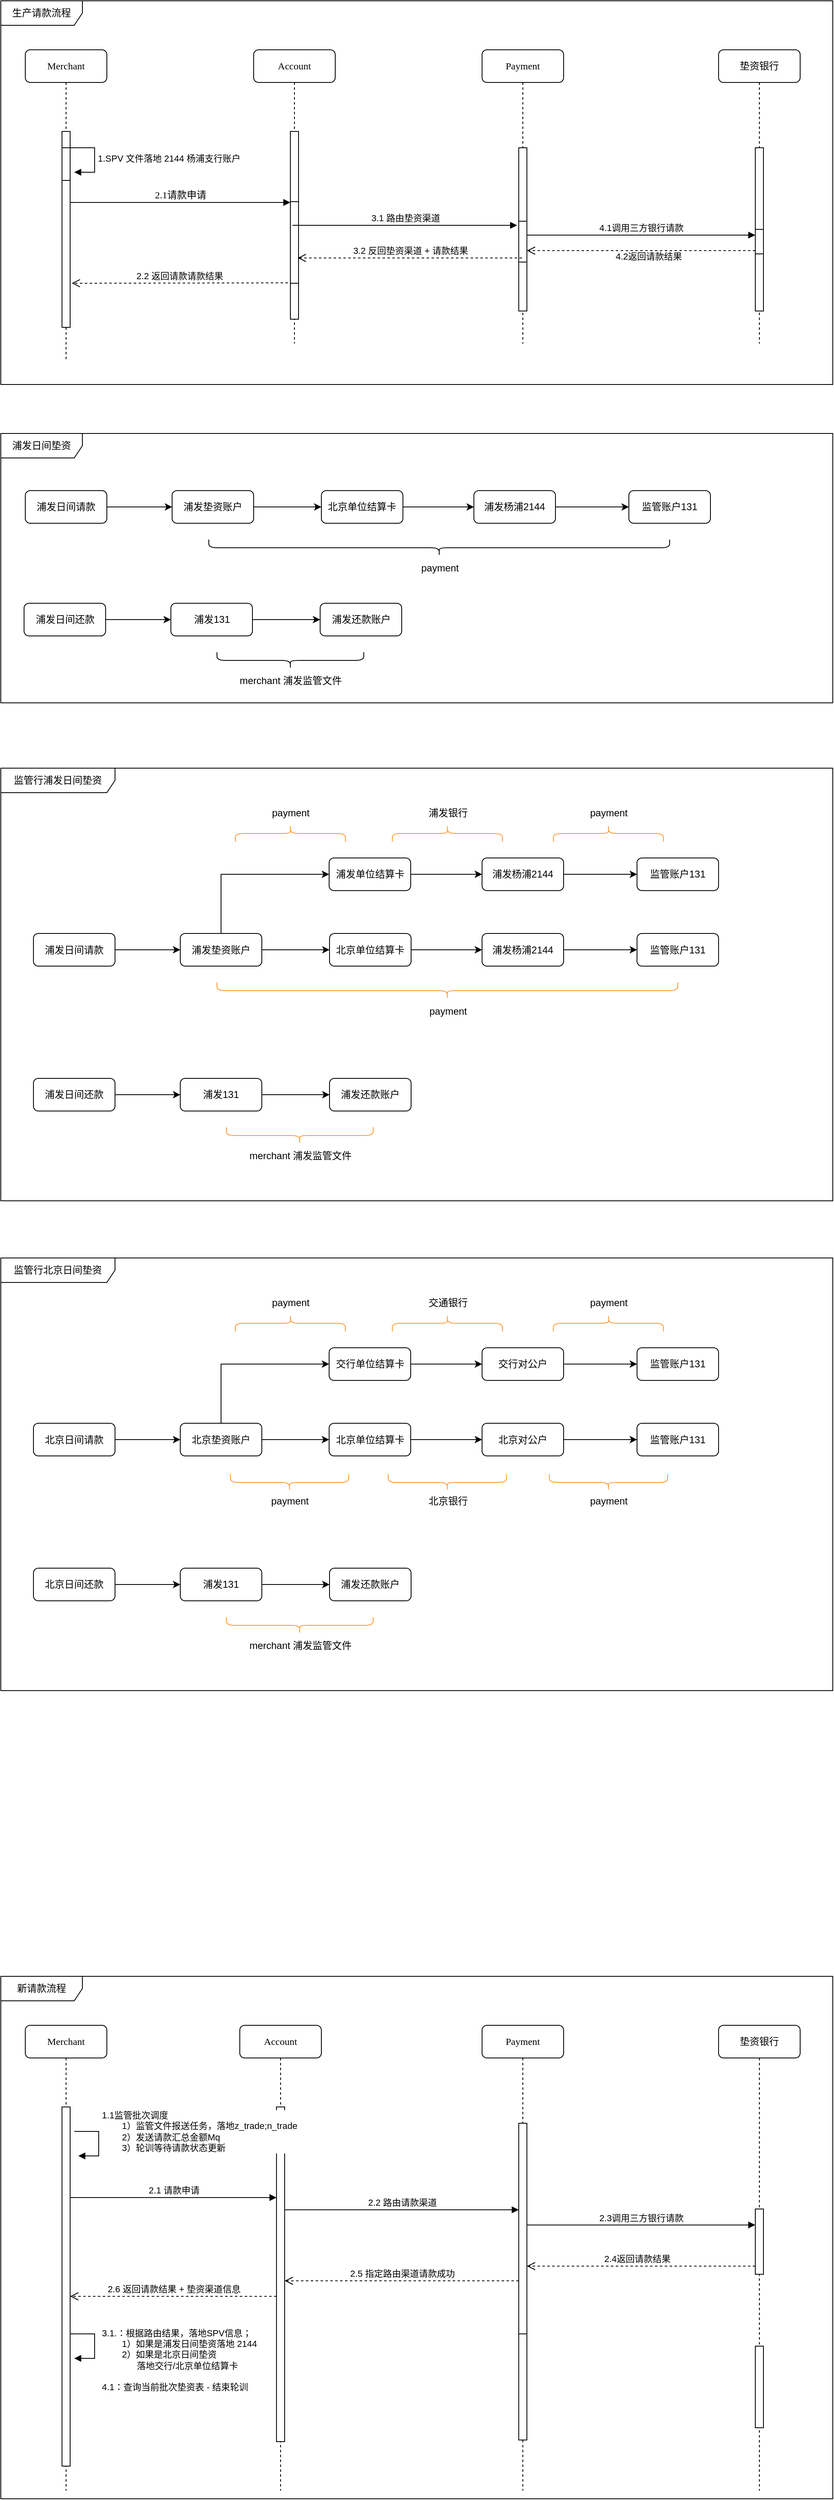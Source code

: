 <mxfile version="24.7.12">
  <diagram name="Page-1" id="13e1069c-82ec-6db2-03f1-153e76fe0fe0">
    <mxGraphModel dx="2506" dy="818" grid="1" gridSize="10" guides="1" tooltips="1" connect="1" arrows="1" fold="1" page="1" pageScale="1" pageWidth="1100" pageHeight="850" background="none" math="0" shadow="0">
      <root>
        <mxCell id="0" />
        <mxCell id="1" parent="0" />
        <mxCell id="7baba1c4bc27f4b0-2" value="Account" style="shape=umlLifeline;perimeter=lifelinePerimeter;whiteSpace=wrap;html=1;container=1;collapsible=0;recursiveResize=0;outlineConnect=0;rounded=1;shadow=0;comic=0;labelBackgroundColor=none;strokeWidth=1;fontFamily=Verdana;fontSize=12;align=center;" parent="1" vertex="1">
          <mxGeometry x="380" y="80" width="100" height="360" as="geometry" />
        </mxCell>
        <mxCell id="7baba1c4bc27f4b0-10" value="" style="html=1;points=[];perimeter=orthogonalPerimeter;rounded=0;shadow=0;comic=0;labelBackgroundColor=none;strokeWidth=1;fontFamily=Verdana;fontSize=12;align=center;" parent="7baba1c4bc27f4b0-2" vertex="1">
          <mxGeometry x="45" y="100" width="10" height="230" as="geometry" />
        </mxCell>
        <mxCell id="kpxduoVY6cWqKxpPgdwj-16" value="" style="html=1;points=[[0,0,0,0,5],[0,1,0,0,-5],[1,0,0,0,5],[1,1,0,0,-5]];perimeter=orthogonalPerimeter;outlineConnect=0;targetShapes=umlLifeline;portConstraint=eastwest;newEdgeStyle={&quot;curved&quot;:0,&quot;rounded&quot;:0};" parent="7baba1c4bc27f4b0-2" vertex="1">
          <mxGeometry x="45" y="186" width="10" height="100" as="geometry" />
        </mxCell>
        <mxCell id="7baba1c4bc27f4b0-3" value="Payment" style="shape=umlLifeline;perimeter=lifelinePerimeter;whiteSpace=wrap;html=1;container=1;collapsible=0;recursiveResize=0;outlineConnect=0;rounded=1;shadow=0;comic=0;labelBackgroundColor=none;strokeWidth=1;fontFamily=Verdana;fontSize=12;align=center;" parent="1" vertex="1">
          <mxGeometry x="660" y="80" width="100" height="360" as="geometry" />
        </mxCell>
        <mxCell id="7baba1c4bc27f4b0-13" value="" style="html=1;points=[];perimeter=orthogonalPerimeter;rounded=0;shadow=0;comic=0;labelBackgroundColor=none;strokeWidth=1;fontFamily=Verdana;fontSize=12;align=center;" parent="7baba1c4bc27f4b0-3" vertex="1">
          <mxGeometry x="45" y="120" width="10" height="200" as="geometry" />
        </mxCell>
        <mxCell id="kpxduoVY6cWqKxpPgdwj-9" value="" style="html=1;points=[[0,0,0,0,5],[0,1,0,0,-5],[1,0,0,0,5],[1,1,0,0,-5]];perimeter=orthogonalPerimeter;outlineConnect=0;targetShapes=umlLifeline;portConstraint=eastwest;newEdgeStyle={&quot;curved&quot;:0,&quot;rounded&quot;:0};" parent="7baba1c4bc27f4b0-3" vertex="1">
          <mxGeometry x="45" y="210" width="10" height="50" as="geometry" />
        </mxCell>
        <mxCell id="7baba1c4bc27f4b0-8" value="Merchant" style="shape=umlLifeline;perimeter=lifelinePerimeter;whiteSpace=wrap;html=1;container=1;collapsible=0;recursiveResize=0;outlineConnect=0;rounded=1;shadow=0;comic=0;labelBackgroundColor=none;strokeWidth=1;fontFamily=Verdana;fontSize=12;align=center;" parent="1" vertex="1">
          <mxGeometry x="100" y="80" width="100" height="380" as="geometry" />
        </mxCell>
        <mxCell id="7baba1c4bc27f4b0-9" value="" style="html=1;points=[];perimeter=orthogonalPerimeter;rounded=0;shadow=0;comic=0;labelBackgroundColor=none;strokeWidth=1;fontFamily=Verdana;fontSize=12;align=center;" parent="7baba1c4bc27f4b0-8" vertex="1">
          <mxGeometry x="45" y="100" width="10" height="240" as="geometry" />
        </mxCell>
        <mxCell id="kpxduoVY6cWqKxpPgdwj-3" value="" style="html=1;points=[[0,0,0,0,5],[0,1,0,0,-5],[1,0,0,0,5],[1,1,0,0,-5]];perimeter=orthogonalPerimeter;outlineConnect=0;targetShapes=umlLifeline;portConstraint=eastwest;newEdgeStyle={&quot;curved&quot;:0,&quot;rounded&quot;:0};" parent="7baba1c4bc27f4b0-8" vertex="1">
          <mxGeometry x="45" y="120" width="10" height="40" as="geometry" />
        </mxCell>
        <mxCell id="kpxduoVY6cWqKxpPgdwj-4" value="1.SPV 文件落地 2144 杨浦支行账户" style="html=1;align=left;spacingLeft=2;endArrow=block;rounded=0;edgeStyle=orthogonalEdgeStyle;curved=0;rounded=0;" parent="7baba1c4bc27f4b0-8" edge="1">
          <mxGeometry x="0.012" relative="1" as="geometry">
            <mxPoint x="55" y="120" as="sourcePoint" />
            <Array as="points">
              <mxPoint x="85" y="150" />
            </Array>
            <mxPoint x="60" y="150" as="targetPoint" />
            <mxPoint as="offset" />
          </mxGeometry>
        </mxCell>
        <mxCell id="7baba1c4bc27f4b0-11" value="2.1请款申请" style="html=1;verticalAlign=bottom;endArrow=block;entryX=0;entryY=0;labelBackgroundColor=none;fontFamily=Verdana;fontSize=12;edgeStyle=elbowEdgeStyle;elbow=horizontal;" parent="1" edge="1">
          <mxGeometry relative="1" as="geometry">
            <mxPoint x="155" y="267" as="sourcePoint" />
            <mxPoint x="425" y="267" as="targetPoint" />
            <mxPoint as="offset" />
          </mxGeometry>
        </mxCell>
        <mxCell id="kpxduoVY6cWqKxpPgdwj-10" value="3.1 路由垫资渠道" style="html=1;verticalAlign=bottom;endArrow=block;curved=0;rounded=0;entryX=0;entryY=0;entryDx=0;entryDy=5;" parent="1" edge="1">
          <mxGeometry x="0.002" relative="1" as="geometry">
            <mxPoint x="427.5" y="295" as="sourcePoint" />
            <mxPoint x="703" y="295" as="targetPoint" />
            <mxPoint as="offset" />
          </mxGeometry>
        </mxCell>
        <mxCell id="kpxduoVY6cWqKxpPgdwj-11" value="3.2 反回垫资渠道 + 请款结果" style="html=1;verticalAlign=bottom;endArrow=open;dashed=1;endSize=8;curved=0;rounded=0;exitX=0;exitY=1;exitDx=0;exitDy=-5;" parent="1" edge="1">
          <mxGeometry relative="1" as="geometry">
            <mxPoint x="434" y="335" as="targetPoint" />
            <mxPoint x="709" y="335" as="sourcePoint" />
          </mxGeometry>
        </mxCell>
        <mxCell id="kpxduoVY6cWqKxpPgdwj-12" value="2.2 返回请款请款结果" style="html=1;verticalAlign=bottom;endArrow=open;dashed=1;endSize=8;curved=0;rounded=0;exitX=0;exitY=1;exitDx=0;exitDy=-5;" parent="1" edge="1">
          <mxGeometry x="0.004" relative="1" as="geometry">
            <mxPoint x="157" y="366" as="targetPoint" />
            <mxPoint x="422" y="365.5" as="sourcePoint" />
            <mxPoint as="offset" />
          </mxGeometry>
        </mxCell>
        <mxCell id="kpxduoVY6cWqKxpPgdwj-13" value="垫资银行" style="shape=umlLifeline;perimeter=lifelinePerimeter;whiteSpace=wrap;html=1;container=1;collapsible=0;recursiveResize=0;outlineConnect=0;rounded=1;shadow=0;comic=0;labelBackgroundColor=none;strokeWidth=1;fontFamily=Verdana;fontSize=12;align=center;" parent="1" vertex="1">
          <mxGeometry x="950" y="80" width="100" height="360" as="geometry" />
        </mxCell>
        <mxCell id="kpxduoVY6cWqKxpPgdwj-14" value="" style="html=1;points=[];perimeter=orthogonalPerimeter;rounded=0;shadow=0;comic=0;labelBackgroundColor=none;strokeWidth=1;fontFamily=Verdana;fontSize=12;align=center;" parent="kpxduoVY6cWqKxpPgdwj-13" vertex="1">
          <mxGeometry x="45" y="120" width="10" height="200" as="geometry" />
        </mxCell>
        <mxCell id="kpxduoVY6cWqKxpPgdwj-20" value="" style="html=1;points=[[0,0,0,0,5],[0,1,0,0,-5],[1,0,0,0,5],[1,1,0,0,-5]];perimeter=orthogonalPerimeter;outlineConnect=0;targetShapes=umlLifeline;portConstraint=eastwest;newEdgeStyle={&quot;curved&quot;:0,&quot;rounded&quot;:0};" parent="kpxduoVY6cWqKxpPgdwj-13" vertex="1">
          <mxGeometry x="45" y="220" width="10" height="30" as="geometry" />
        </mxCell>
        <mxCell id="kpxduoVY6cWqKxpPgdwj-21" value="4.1调用三方银行请款" style="html=1;verticalAlign=bottom;endArrow=block;curved=0;rounded=0;entryX=0;entryY=0;entryDx=0;entryDy=5;" parent="1" edge="1">
          <mxGeometry relative="1" as="geometry">
            <mxPoint x="715" y="307" as="sourcePoint" />
            <mxPoint x="995" y="307" as="targetPoint" />
            <mxPoint as="offset" />
          </mxGeometry>
        </mxCell>
        <mxCell id="kpxduoVY6cWqKxpPgdwj-22" value="4.2返回请款结果" style="html=1;verticalAlign=bottom;endArrow=open;dashed=1;endSize=8;curved=0;rounded=0;exitX=0;exitY=1;exitDx=0;exitDy=-5;" parent="1" edge="1">
          <mxGeometry x="-0.064" y="16" relative="1" as="geometry">
            <mxPoint x="715" y="326" as="targetPoint" />
            <mxPoint x="995" y="326" as="sourcePoint" />
            <mxPoint as="offset" />
          </mxGeometry>
        </mxCell>
        <mxCell id="kpxduoVY6cWqKxpPgdwj-23" value="生产请款流程" style="shape=umlFrame;whiteSpace=wrap;html=1;pointerEvents=0;width=100;height=30;" parent="1" vertex="1">
          <mxGeometry x="70" y="20" width="1020" height="470" as="geometry" />
        </mxCell>
        <mxCell id="ALbWEhQMEWcFjF1U4QvQ-1" value="Account" style="shape=umlLifeline;perimeter=lifelinePerimeter;whiteSpace=wrap;html=1;container=1;collapsible=0;recursiveResize=0;outlineConnect=0;rounded=1;shadow=0;comic=0;labelBackgroundColor=none;strokeWidth=1;fontFamily=Verdana;fontSize=12;align=center;" parent="1" vertex="1">
          <mxGeometry x="363" y="2500" width="100" height="570" as="geometry" />
        </mxCell>
        <mxCell id="ALbWEhQMEWcFjF1U4QvQ-2" value="" style="html=1;points=[];perimeter=orthogonalPerimeter;rounded=0;shadow=0;comic=0;labelBackgroundColor=none;strokeWidth=1;fontFamily=Verdana;fontSize=12;align=center;" parent="ALbWEhQMEWcFjF1U4QvQ-1" vertex="1">
          <mxGeometry x="45" y="100" width="10" height="410" as="geometry" />
        </mxCell>
        <mxCell id="ALbWEhQMEWcFjF1U4QvQ-3" value="Payment" style="shape=umlLifeline;perimeter=lifelinePerimeter;whiteSpace=wrap;html=1;container=1;collapsible=0;recursiveResize=0;outlineConnect=0;rounded=1;shadow=0;comic=0;labelBackgroundColor=none;strokeWidth=1;fontFamily=Verdana;fontSize=12;align=center;" parent="1" vertex="1">
          <mxGeometry x="660" y="2500" width="100" height="570" as="geometry" />
        </mxCell>
        <mxCell id="ALbWEhQMEWcFjF1U4QvQ-4" value="" style="html=1;points=[];perimeter=orthogonalPerimeter;rounded=0;shadow=0;comic=0;labelBackgroundColor=none;strokeWidth=1;fontFamily=Verdana;fontSize=12;align=center;" parent="ALbWEhQMEWcFjF1U4QvQ-3" vertex="1">
          <mxGeometry x="45" y="120" width="10" height="370" as="geometry" />
        </mxCell>
        <mxCell id="ALbWEhQMEWcFjF1U4QvQ-5" value="Merchant" style="shape=umlLifeline;perimeter=lifelinePerimeter;whiteSpace=wrap;html=1;container=1;collapsible=0;recursiveResize=0;outlineConnect=0;rounded=1;shadow=0;comic=0;labelBackgroundColor=none;strokeWidth=1;fontFamily=Verdana;fontSize=12;align=center;" parent="1" vertex="1">
          <mxGeometry x="100" y="2500" width="100" height="570" as="geometry" />
        </mxCell>
        <mxCell id="ALbWEhQMEWcFjF1U4QvQ-6" value="" style="html=1;points=[];perimeter=orthogonalPerimeter;rounded=0;shadow=0;comic=0;labelBackgroundColor=none;strokeWidth=1;fontFamily=Verdana;fontSize=12;align=center;" parent="ALbWEhQMEWcFjF1U4QvQ-5" vertex="1">
          <mxGeometry x="45" y="100" width="10" height="440" as="geometry" />
        </mxCell>
        <mxCell id="ALbWEhQMEWcFjF1U4QvQ-7" value="垫资银行" style="shape=umlLifeline;perimeter=lifelinePerimeter;whiteSpace=wrap;html=1;container=1;collapsible=0;recursiveResize=0;outlineConnect=0;rounded=1;shadow=0;comic=0;labelBackgroundColor=none;strokeWidth=1;fontFamily=Verdana;fontSize=12;align=center;" parent="1" vertex="1">
          <mxGeometry x="950" y="2500" width="100" height="570" as="geometry" />
        </mxCell>
        <mxCell id="ALbWEhQMEWcFjF1U4QvQ-8" value="" style="html=1;points=[];perimeter=orthogonalPerimeter;rounded=0;shadow=0;comic=0;labelBackgroundColor=none;strokeWidth=1;fontFamily=Verdana;fontSize=12;align=center;" parent="ALbWEhQMEWcFjF1U4QvQ-7" vertex="1">
          <mxGeometry x="45" y="393" width="10" height="100" as="geometry" />
        </mxCell>
        <mxCell id="ALbWEhQMEWcFjF1U4QvQ-9" value="新请款流程" style="shape=umlFrame;whiteSpace=wrap;html=1;pointerEvents=0;width=100;height=30;" parent="1" vertex="1">
          <mxGeometry x="70" y="2440" width="1020" height="640" as="geometry" />
        </mxCell>
        <mxCell id="ALbWEhQMEWcFjF1U4QvQ-10" value="3.1.：根据路由结果，落地SPV信息；&lt;br&gt;&lt;span style=&quot;white-space: pre;&quot;&gt;&#x9;&lt;/span&gt;1）如果是浦发日间垫资落地 2144&lt;br&gt;&lt;span style=&quot;white-space: pre;&quot;&gt;&#x9;&lt;/span&gt;2）如果是北京日间垫资&lt;br&gt;&lt;span style=&quot;white-space: pre;&quot;&gt;&#x9;&lt;/span&gt;&amp;nbsp; &amp;nbsp; &amp;nbsp; 落地交行/北京单位结算卡&lt;br&gt;&lt;br&gt;4.1：查询当前批次垫资表 - 结束轮训" style="html=1;align=left;spacingLeft=2;endArrow=block;rounded=0;edgeStyle=orthogonalEdgeStyle;curved=0;rounded=0;" parent="1" edge="1">
          <mxGeometry x="0.412" y="5" relative="1" as="geometry">
            <mxPoint x="155" y="2878" as="sourcePoint" />
            <Array as="points">
              <mxPoint x="185" y="2908" />
            </Array>
            <mxPoint x="5" y="-3" as="offset" />
            <mxPoint x="160" y="2908" as="targetPoint" />
          </mxGeometry>
        </mxCell>
        <mxCell id="ALbWEhQMEWcFjF1U4QvQ-11" value="2.1 请款申请" style="html=1;verticalAlign=bottom;endArrow=block;curved=0;rounded=0;entryX=0;entryY=0;entryDx=0;entryDy=5;" parent="1" edge="1">
          <mxGeometry x="0.001" relative="1" as="geometry">
            <mxPoint x="155" y="2711" as="sourcePoint" />
            <mxPoint x="408" y="2711" as="targetPoint" />
            <mxPoint as="offset" />
          </mxGeometry>
        </mxCell>
        <mxCell id="ALbWEhQMEWcFjF1U4QvQ-12" value="2.6 返回请款结果 + 垫资渠道信息" style="html=1;verticalAlign=bottom;endArrow=open;dashed=1;endSize=8;curved=0;rounded=0;exitX=0;exitY=1;exitDx=0;exitDy=-5;" parent="1" edge="1">
          <mxGeometry x="0.001" relative="1" as="geometry">
            <mxPoint x="155" y="2832.0" as="targetPoint" />
            <mxPoint x="408" y="2832" as="sourcePoint" />
            <mxPoint as="offset" />
          </mxGeometry>
        </mxCell>
        <mxCell id="ALbWEhQMEWcFjF1U4QvQ-13" value="" style="html=1;points=[[0,0,0,0,5],[0,1,0,0,-5],[1,0,0,0,5],[1,1,0,0,-5]];perimeter=orthogonalPerimeter;outlineConnect=0;targetShapes=umlLifeline;portConstraint=eastwest;newEdgeStyle={&quot;curved&quot;:0,&quot;rounded&quot;:0};" parent="1" vertex="1">
          <mxGeometry x="705" y="2878" width="10" height="130" as="geometry" />
        </mxCell>
        <mxCell id="ALbWEhQMEWcFjF1U4QvQ-14" value="2.2 路由请款渠道" style="html=1;verticalAlign=bottom;endArrow=block;curved=0;rounded=0;entryX=0;entryY=0;entryDx=0;entryDy=5;" parent="1" edge="1">
          <mxGeometry x="0.005" relative="1" as="geometry">
            <mxPoint x="418" y="2726" as="sourcePoint" />
            <mxPoint as="offset" />
            <mxPoint x="705" y="2726" as="targetPoint" />
          </mxGeometry>
        </mxCell>
        <mxCell id="ALbWEhQMEWcFjF1U4QvQ-15" value="2.5 指定路由渠道请款成功" style="html=1;verticalAlign=bottom;endArrow=open;dashed=1;endSize=8;curved=0;rounded=0;exitX=0;exitY=1;exitDx=0;exitDy=-5;" parent="1" edge="1">
          <mxGeometry relative="1" as="geometry">
            <mxPoint x="418" y="2813" as="targetPoint" />
            <mxPoint x="705" y="2813" as="sourcePoint" />
          </mxGeometry>
        </mxCell>
        <mxCell id="ALbWEhQMEWcFjF1U4QvQ-16" value="" style="html=1;points=[[0,0,0,0,5],[0,1,0,0,-5],[1,0,0,0,5],[1,1,0,0,-5]];perimeter=orthogonalPerimeter;outlineConnect=0;targetShapes=umlLifeline;portConstraint=eastwest;newEdgeStyle={&quot;curved&quot;:0,&quot;rounded&quot;:0};" parent="1" vertex="1">
          <mxGeometry x="995" y="2725" width="10" height="80" as="geometry" />
        </mxCell>
        <mxCell id="ALbWEhQMEWcFjF1U4QvQ-17" value="2.3调用三方银行请款" style="html=1;verticalAlign=bottom;endArrow=block;curved=0;rounded=0;entryX=0;entryY=0;entryDx=0;entryDy=5;" parent="1" edge="1">
          <mxGeometry relative="1" as="geometry">
            <mxPoint x="715" y="2744.58" as="sourcePoint" />
            <mxPoint as="offset" />
            <mxPoint x="995" y="2744.58" as="targetPoint" />
          </mxGeometry>
        </mxCell>
        <mxCell id="ALbWEhQMEWcFjF1U4QvQ-18" value="2.4返回请款结果" style="html=1;verticalAlign=bottom;endArrow=open;dashed=1;endSize=8;curved=0;rounded=0;" parent="1" edge="1">
          <mxGeometry x="0.036" relative="1" as="geometry">
            <mxPoint x="715" y="2795" as="targetPoint" />
            <mxPoint as="offset" />
            <mxPoint x="995" y="2795" as="sourcePoint" />
            <Array as="points">
              <mxPoint x="770" y="2795" />
            </Array>
          </mxGeometry>
        </mxCell>
        <mxCell id="ALbWEhQMEWcFjF1U4QvQ-19" value="1.1监管批次调度&lt;br&gt;&lt;span style=&quot;white-space: pre;&quot;&gt;&#x9;&lt;/span&gt;1）监管文件报送任务，落地z_trade;n_trade&lt;br&gt;&lt;span style=&quot;white-space: pre;&quot;&gt;&#x9;&lt;/span&gt;2）发送请款汇总金额Mq&lt;br&gt;&lt;span style=&quot;white-space: pre;&quot;&gt;&#x9;&lt;/span&gt;3）轮训等待请款状态更新" style="html=1;align=left;spacingLeft=2;endArrow=block;rounded=0;edgeStyle=orthogonalEdgeStyle;curved=0;rounded=0;fillColor=none;" parent="1" edge="1">
          <mxGeometry x="-0.294" relative="1" as="geometry">
            <mxPoint x="160" y="2630" as="sourcePoint" />
            <Array as="points">
              <mxPoint x="190" y="2660" />
            </Array>
            <mxPoint x="165" y="2660" as="targetPoint" />
            <mxPoint as="offset" />
          </mxGeometry>
        </mxCell>
        <mxCell id="ALbWEhQMEWcFjF1U4QvQ-26" style="edgeStyle=orthogonalEdgeStyle;rounded=0;orthogonalLoop=1;jettySize=auto;html=1;entryX=0;entryY=0.5;entryDx=0;entryDy=0;" parent="1" source="ALbWEhQMEWcFjF1U4QvQ-22" target="ALbWEhQMEWcFjF1U4QvQ-25" edge="1">
          <mxGeometry relative="1" as="geometry" />
        </mxCell>
        <mxCell id="ALbWEhQMEWcFjF1U4QvQ-22" value="浦发日间请款" style="rounded=1;whiteSpace=wrap;html=1;" parent="1" vertex="1">
          <mxGeometry x="100" y="620" width="100" height="40" as="geometry" />
        </mxCell>
        <mxCell id="ALbWEhQMEWcFjF1U4QvQ-30" style="edgeStyle=orthogonalEdgeStyle;rounded=0;orthogonalLoop=1;jettySize=auto;html=1;" parent="1" source="ALbWEhQMEWcFjF1U4QvQ-25" target="ALbWEhQMEWcFjF1U4QvQ-28" edge="1">
          <mxGeometry relative="1" as="geometry" />
        </mxCell>
        <mxCell id="ALbWEhQMEWcFjF1U4QvQ-25" value="浦发垫资账户" style="rounded=1;whiteSpace=wrap;html=1;" parent="1" vertex="1">
          <mxGeometry x="280" y="620" width="100" height="40" as="geometry" />
        </mxCell>
        <mxCell id="ALbWEhQMEWcFjF1U4QvQ-27" value="浦发日间垫资" style="shape=umlFrame;whiteSpace=wrap;html=1;pointerEvents=0;width=100;height=30;" parent="1" vertex="1">
          <mxGeometry x="70" y="550" width="1020" height="330" as="geometry" />
        </mxCell>
        <mxCell id="ALbWEhQMEWcFjF1U4QvQ-32" style="edgeStyle=orthogonalEdgeStyle;rounded=0;orthogonalLoop=1;jettySize=auto;html=1;" parent="1" source="ALbWEhQMEWcFjF1U4QvQ-28" target="ALbWEhQMEWcFjF1U4QvQ-31" edge="1">
          <mxGeometry relative="1" as="geometry" />
        </mxCell>
        <mxCell id="ALbWEhQMEWcFjF1U4QvQ-28" value="北京单位结算卡" style="rounded=1;whiteSpace=wrap;html=1;" parent="1" vertex="1">
          <mxGeometry x="463" y="620" width="100" height="40" as="geometry" />
        </mxCell>
        <mxCell id="0XcmcjFNegIatuKm_EpQ-2" style="edgeStyle=orthogonalEdgeStyle;rounded=0;orthogonalLoop=1;jettySize=auto;html=1;entryX=0;entryY=0.5;entryDx=0;entryDy=0;" edge="1" parent="1" source="ALbWEhQMEWcFjF1U4QvQ-31" target="0XcmcjFNegIatuKm_EpQ-1">
          <mxGeometry relative="1" as="geometry" />
        </mxCell>
        <mxCell id="ALbWEhQMEWcFjF1U4QvQ-31" value="浦发杨浦2144" style="rounded=1;whiteSpace=wrap;html=1;" parent="1" vertex="1">
          <mxGeometry x="650" y="620" width="100" height="40" as="geometry" />
        </mxCell>
        <mxCell id="0XcmcjFNegIatuKm_EpQ-1" value="监管账户131" style="rounded=1;whiteSpace=wrap;html=1;" vertex="1" parent="1">
          <mxGeometry x="840" y="620" width="100" height="40" as="geometry" />
        </mxCell>
        <mxCell id="0XcmcjFNegIatuKm_EpQ-3" style="edgeStyle=orthogonalEdgeStyle;rounded=0;orthogonalLoop=1;jettySize=auto;html=1;entryX=0;entryY=0.5;entryDx=0;entryDy=0;" edge="1" parent="1" source="0XcmcjFNegIatuKm_EpQ-4" target="0XcmcjFNegIatuKm_EpQ-6">
          <mxGeometry relative="1" as="geometry" />
        </mxCell>
        <mxCell id="0XcmcjFNegIatuKm_EpQ-4" value="浦发日间还款" style="rounded=1;whiteSpace=wrap;html=1;" vertex="1" parent="1">
          <mxGeometry x="98.5" y="758" width="100" height="40" as="geometry" />
        </mxCell>
        <mxCell id="0XcmcjFNegIatuKm_EpQ-5" style="edgeStyle=orthogonalEdgeStyle;rounded=0;orthogonalLoop=1;jettySize=auto;html=1;" edge="1" parent="1" source="0XcmcjFNegIatuKm_EpQ-6" target="0XcmcjFNegIatuKm_EpQ-8">
          <mxGeometry relative="1" as="geometry" />
        </mxCell>
        <mxCell id="0XcmcjFNegIatuKm_EpQ-6" value="浦发131" style="rounded=1;whiteSpace=wrap;html=1;" vertex="1" parent="1">
          <mxGeometry x="278.5" y="758" width="100" height="40" as="geometry" />
        </mxCell>
        <mxCell id="0XcmcjFNegIatuKm_EpQ-8" value="浦发还款账户" style="rounded=1;whiteSpace=wrap;html=1;" vertex="1" parent="1">
          <mxGeometry x="461.5" y="758" width="100" height="40" as="geometry" />
        </mxCell>
        <mxCell id="0XcmcjFNegIatuKm_EpQ-12" value="" style="shape=curlyBracket;whiteSpace=wrap;html=1;rounded=1;labelPosition=left;verticalLabelPosition=middle;align=right;verticalAlign=middle;rotation=-90;" vertex="1" parent="1">
          <mxGeometry x="415" y="738" width="20" height="180" as="geometry" />
        </mxCell>
        <mxCell id="0XcmcjFNegIatuKm_EpQ-13" value="merchant 浦发监管文件" style="text;html=1;align=center;verticalAlign=middle;resizable=0;points=[];autosize=1;strokeColor=none;fillColor=none;" vertex="1" parent="1">
          <mxGeometry x="350" y="838" width="150" height="30" as="geometry" />
        </mxCell>
        <mxCell id="0XcmcjFNegIatuKm_EpQ-16" value="" style="shape=curlyBracket;whiteSpace=wrap;html=1;rounded=1;labelPosition=left;verticalLabelPosition=middle;align=right;verticalAlign=middle;rotation=-90;" vertex="1" parent="1">
          <mxGeometry x="597.5" y="407.5" width="20" height="565" as="geometry" />
        </mxCell>
        <mxCell id="0XcmcjFNegIatuKm_EpQ-17" value="payment" style="text;html=1;align=center;verticalAlign=middle;resizable=0;points=[];autosize=1;strokeColor=none;fillColor=none;" vertex="1" parent="1">
          <mxGeometry x="572.5" y="700" width="70" height="30" as="geometry" />
        </mxCell>
        <mxCell id="0XcmcjFNegIatuKm_EpQ-22" style="edgeStyle=orthogonalEdgeStyle;rounded=0;orthogonalLoop=1;jettySize=auto;html=1;entryX=0;entryY=0.5;entryDx=0;entryDy=0;" edge="1" parent="1" source="0XcmcjFNegIatuKm_EpQ-23" target="0XcmcjFNegIatuKm_EpQ-25">
          <mxGeometry relative="1" as="geometry" />
        </mxCell>
        <mxCell id="0XcmcjFNegIatuKm_EpQ-23" value="浦发日间请款" style="rounded=1;whiteSpace=wrap;html=1;" vertex="1" parent="1">
          <mxGeometry x="110" y="1162.5" width="100" height="40" as="geometry" />
        </mxCell>
        <mxCell id="0XcmcjFNegIatuKm_EpQ-24" style="edgeStyle=orthogonalEdgeStyle;rounded=0;orthogonalLoop=1;jettySize=auto;html=1;" edge="1" parent="1" source="0XcmcjFNegIatuKm_EpQ-25" target="0XcmcjFNegIatuKm_EpQ-28">
          <mxGeometry relative="1" as="geometry" />
        </mxCell>
        <mxCell id="0XcmcjFNegIatuKm_EpQ-25" value="浦发垫资账户" style="rounded=1;whiteSpace=wrap;html=1;" vertex="1" parent="1">
          <mxGeometry x="290" y="1162.5" width="100" height="40" as="geometry" />
        </mxCell>
        <mxCell id="0XcmcjFNegIatuKm_EpQ-26" value="监管行浦发日间垫资" style="shape=umlFrame;whiteSpace=wrap;html=1;pointerEvents=0;width=140;height=30;" vertex="1" parent="1">
          <mxGeometry x="70" y="960" width="1020" height="530" as="geometry" />
        </mxCell>
        <mxCell id="0XcmcjFNegIatuKm_EpQ-27" style="edgeStyle=orthogonalEdgeStyle;rounded=0;orthogonalLoop=1;jettySize=auto;html=1;" edge="1" parent="1" source="0XcmcjFNegIatuKm_EpQ-28" target="0XcmcjFNegIatuKm_EpQ-30">
          <mxGeometry relative="1" as="geometry" />
        </mxCell>
        <mxCell id="0XcmcjFNegIatuKm_EpQ-28" value="北京单位结算卡" style="rounded=1;whiteSpace=wrap;html=1;" vertex="1" parent="1">
          <mxGeometry x="473" y="1162.5" width="100" height="40" as="geometry" />
        </mxCell>
        <mxCell id="0XcmcjFNegIatuKm_EpQ-29" style="edgeStyle=orthogonalEdgeStyle;rounded=0;orthogonalLoop=1;jettySize=auto;html=1;entryX=0;entryY=0.5;entryDx=0;entryDy=0;" edge="1" parent="1" source="0XcmcjFNegIatuKm_EpQ-30" target="0XcmcjFNegIatuKm_EpQ-31">
          <mxGeometry relative="1" as="geometry" />
        </mxCell>
        <mxCell id="0XcmcjFNegIatuKm_EpQ-30" value="浦发杨浦2144" style="rounded=1;whiteSpace=wrap;html=1;" vertex="1" parent="1">
          <mxGeometry x="660" y="1162.5" width="100" height="40" as="geometry" />
        </mxCell>
        <mxCell id="0XcmcjFNegIatuKm_EpQ-31" value="监管账户131" style="rounded=1;whiteSpace=wrap;html=1;" vertex="1" parent="1">
          <mxGeometry x="850" y="1162.5" width="100" height="40" as="geometry" />
        </mxCell>
        <mxCell id="0XcmcjFNegIatuKm_EpQ-32" style="edgeStyle=orthogonalEdgeStyle;rounded=0;orthogonalLoop=1;jettySize=auto;html=1;entryX=0;entryY=0.5;entryDx=0;entryDy=0;" edge="1" parent="1" source="0XcmcjFNegIatuKm_EpQ-33" target="0XcmcjFNegIatuKm_EpQ-35">
          <mxGeometry relative="1" as="geometry" />
        </mxCell>
        <mxCell id="0XcmcjFNegIatuKm_EpQ-33" value="浦发日间还款" style="rounded=1;whiteSpace=wrap;html=1;" vertex="1" parent="1">
          <mxGeometry x="110" y="1340" width="100" height="40" as="geometry" />
        </mxCell>
        <mxCell id="0XcmcjFNegIatuKm_EpQ-34" style="edgeStyle=orthogonalEdgeStyle;rounded=0;orthogonalLoop=1;jettySize=auto;html=1;" edge="1" parent="1" source="0XcmcjFNegIatuKm_EpQ-35" target="0XcmcjFNegIatuKm_EpQ-36">
          <mxGeometry relative="1" as="geometry" />
        </mxCell>
        <mxCell id="0XcmcjFNegIatuKm_EpQ-35" value="浦发131" style="rounded=1;whiteSpace=wrap;html=1;" vertex="1" parent="1">
          <mxGeometry x="290" y="1340" width="100" height="40" as="geometry" />
        </mxCell>
        <mxCell id="0XcmcjFNegIatuKm_EpQ-36" value="浦发还款账户" style="rounded=1;whiteSpace=wrap;html=1;" vertex="1" parent="1">
          <mxGeometry x="473" y="1340" width="100" height="40" as="geometry" />
        </mxCell>
        <mxCell id="0XcmcjFNegIatuKm_EpQ-37" value="" style="shape=curlyBracket;whiteSpace=wrap;html=1;rounded=1;labelPosition=left;verticalLabelPosition=middle;align=right;verticalAlign=middle;rotation=-90;strokeColor=#FF9933;" vertex="1" parent="1">
          <mxGeometry x="426.5" y="1320" width="20" height="180" as="geometry" />
        </mxCell>
        <mxCell id="0XcmcjFNegIatuKm_EpQ-38" value="merchant 浦发监管文件" style="text;html=1;align=center;verticalAlign=middle;resizable=0;points=[];autosize=1;strokeColor=none;fillColor=none;" vertex="1" parent="1">
          <mxGeometry x="361.5" y="1420" width="150" height="30" as="geometry" />
        </mxCell>
        <mxCell id="0XcmcjFNegIatuKm_EpQ-39" value="" style="shape=curlyBracket;whiteSpace=wrap;html=1;rounded=1;labelPosition=left;verticalLabelPosition=middle;align=right;verticalAlign=middle;rotation=-90;fillColor=#FF9933;strokeColor=#FF9933;" vertex="1" parent="1">
          <mxGeometry x="607.5" y="950" width="20" height="565" as="geometry" />
        </mxCell>
        <mxCell id="0XcmcjFNegIatuKm_EpQ-40" value="payment" style="text;html=1;align=center;verticalAlign=middle;resizable=0;points=[];autosize=1;strokeColor=none;fillColor=none;" vertex="1" parent="1">
          <mxGeometry x="582.5" y="1242.5" width="70" height="30" as="geometry" />
        </mxCell>
        <mxCell id="0XcmcjFNegIatuKm_EpQ-49" style="edgeStyle=orthogonalEdgeStyle;rounded=0;orthogonalLoop=1;jettySize=auto;html=1;entryX=0;entryY=0.5;entryDx=0;entryDy=0;" edge="1" parent="1" source="0XcmcjFNegIatuKm_EpQ-41" target="0XcmcjFNegIatuKm_EpQ-42">
          <mxGeometry relative="1" as="geometry" />
        </mxCell>
        <mxCell id="0XcmcjFNegIatuKm_EpQ-41" value="浦发单位结算卡" style="rounded=1;whiteSpace=wrap;html=1;" vertex="1" parent="1">
          <mxGeometry x="472.5" y="1070" width="100" height="40" as="geometry" />
        </mxCell>
        <mxCell id="0XcmcjFNegIatuKm_EpQ-50" style="edgeStyle=orthogonalEdgeStyle;rounded=0;orthogonalLoop=1;jettySize=auto;html=1;entryX=0;entryY=0.5;entryDx=0;entryDy=0;" edge="1" parent="1" source="0XcmcjFNegIatuKm_EpQ-42" target="0XcmcjFNegIatuKm_EpQ-43">
          <mxGeometry relative="1" as="geometry" />
        </mxCell>
        <mxCell id="0XcmcjFNegIatuKm_EpQ-42" value="浦发杨浦2144" style="rounded=1;whiteSpace=wrap;html=1;" vertex="1" parent="1">
          <mxGeometry x="660" y="1070" width="100" height="40" as="geometry" />
        </mxCell>
        <mxCell id="0XcmcjFNegIatuKm_EpQ-43" value="监管账户131" style="rounded=1;whiteSpace=wrap;html=1;" vertex="1" parent="1">
          <mxGeometry x="850" y="1070" width="100" height="40" as="geometry" />
        </mxCell>
        <mxCell id="0XcmcjFNegIatuKm_EpQ-48" value="" style="endArrow=classic;html=1;rounded=0;entryX=0;entryY=0.5;entryDx=0;entryDy=0;exitX=0.5;exitY=0;exitDx=0;exitDy=0;" edge="1" parent="1" source="0XcmcjFNegIatuKm_EpQ-25" target="0XcmcjFNegIatuKm_EpQ-41">
          <mxGeometry width="50" height="50" relative="1" as="geometry">
            <mxPoint x="390" y="1180" as="sourcePoint" />
            <mxPoint x="390" y="1110" as="targetPoint" />
            <Array as="points">
              <mxPoint x="340" y="1090" />
            </Array>
          </mxGeometry>
        </mxCell>
        <mxCell id="0XcmcjFNegIatuKm_EpQ-54" value="" style="shape=curlyBracket;whiteSpace=wrap;html=1;rounded=1;labelPosition=left;verticalLabelPosition=middle;align=right;verticalAlign=middle;rotation=90;strokeColor=#FF9933;" vertex="1" parent="1">
          <mxGeometry x="415" y="972.5" width="20" height="135" as="geometry" />
        </mxCell>
        <mxCell id="0XcmcjFNegIatuKm_EpQ-55" value="payment" style="text;html=1;align=center;verticalAlign=middle;resizable=0;points=[];autosize=1;strokeColor=none;fillColor=none;" vertex="1" parent="1">
          <mxGeometry x="390" y="1000" width="70" height="30" as="geometry" />
        </mxCell>
        <mxCell id="0XcmcjFNegIatuKm_EpQ-56" value="" style="shape=curlyBracket;whiteSpace=wrap;html=1;rounded=1;labelPosition=left;verticalLabelPosition=middle;align=right;verticalAlign=middle;rotation=90;strokeColor=#FF9933;" vertex="1" parent="1">
          <mxGeometry x="607.5" y="972.5" width="20" height="135" as="geometry" />
        </mxCell>
        <mxCell id="0XcmcjFNegIatuKm_EpQ-57" value="浦发银行" style="text;html=1;align=center;verticalAlign=middle;resizable=0;points=[];autosize=1;strokeColor=none;fillColor=none;" vertex="1" parent="1">
          <mxGeometry x="582.5" y="1000" width="70" height="30" as="geometry" />
        </mxCell>
        <mxCell id="0XcmcjFNegIatuKm_EpQ-58" value="" style="shape=curlyBracket;whiteSpace=wrap;html=1;rounded=1;labelPosition=left;verticalLabelPosition=middle;align=right;verticalAlign=middle;rotation=90;strokeColor=#FF9933;" vertex="1" parent="1">
          <mxGeometry x="805" y="972.5" width="20" height="135" as="geometry" />
        </mxCell>
        <mxCell id="0XcmcjFNegIatuKm_EpQ-59" value="payment" style="text;html=1;align=center;verticalAlign=middle;resizable=0;points=[];autosize=1;strokeColor=none;fillColor=none;" vertex="1" parent="1">
          <mxGeometry x="780" y="1000" width="70" height="30" as="geometry" />
        </mxCell>
        <mxCell id="0XcmcjFNegIatuKm_EpQ-63" style="edgeStyle=orthogonalEdgeStyle;rounded=0;orthogonalLoop=1;jettySize=auto;html=1;entryX=0;entryY=0.5;entryDx=0;entryDy=0;" edge="1" parent="1" source="0XcmcjFNegIatuKm_EpQ-64" target="0XcmcjFNegIatuKm_EpQ-66">
          <mxGeometry relative="1" as="geometry" />
        </mxCell>
        <mxCell id="0XcmcjFNegIatuKm_EpQ-64" value="北京日间请款" style="rounded=1;whiteSpace=wrap;html=1;" vertex="1" parent="1">
          <mxGeometry x="110" y="1762.5" width="100" height="40" as="geometry" />
        </mxCell>
        <mxCell id="0XcmcjFNegIatuKm_EpQ-65" style="edgeStyle=orthogonalEdgeStyle;rounded=0;orthogonalLoop=1;jettySize=auto;html=1;" edge="1" parent="1" source="0XcmcjFNegIatuKm_EpQ-66" target="0XcmcjFNegIatuKm_EpQ-69">
          <mxGeometry relative="1" as="geometry" />
        </mxCell>
        <mxCell id="0XcmcjFNegIatuKm_EpQ-66" value="北京垫资账户" style="rounded=1;whiteSpace=wrap;html=1;" vertex="1" parent="1">
          <mxGeometry x="290" y="1762.5" width="100" height="40" as="geometry" />
        </mxCell>
        <mxCell id="0XcmcjFNegIatuKm_EpQ-67" value="监管行北京日间垫资" style="shape=umlFrame;whiteSpace=wrap;html=1;pointerEvents=0;width=140;height=30;" vertex="1" parent="1">
          <mxGeometry x="70" y="1560" width="1020" height="530" as="geometry" />
        </mxCell>
        <mxCell id="0XcmcjFNegIatuKm_EpQ-68" style="edgeStyle=orthogonalEdgeStyle;rounded=0;orthogonalLoop=1;jettySize=auto;html=1;" edge="1" parent="1" source="0XcmcjFNegIatuKm_EpQ-69" target="0XcmcjFNegIatuKm_EpQ-71">
          <mxGeometry relative="1" as="geometry" />
        </mxCell>
        <mxCell id="0XcmcjFNegIatuKm_EpQ-69" value="北京单位结算卡" style="rounded=1;whiteSpace=wrap;html=1;" vertex="1" parent="1">
          <mxGeometry x="472.5" y="1762.5" width="100" height="40" as="geometry" />
        </mxCell>
        <mxCell id="0XcmcjFNegIatuKm_EpQ-70" style="edgeStyle=orthogonalEdgeStyle;rounded=0;orthogonalLoop=1;jettySize=auto;html=1;entryX=0;entryY=0.5;entryDx=0;entryDy=0;" edge="1" parent="1" source="0XcmcjFNegIatuKm_EpQ-71" target="0XcmcjFNegIatuKm_EpQ-72">
          <mxGeometry relative="1" as="geometry" />
        </mxCell>
        <mxCell id="0XcmcjFNegIatuKm_EpQ-71" value="北京对公户" style="rounded=1;whiteSpace=wrap;html=1;" vertex="1" parent="1">
          <mxGeometry x="660" y="1762.5" width="100" height="40" as="geometry" />
        </mxCell>
        <mxCell id="0XcmcjFNegIatuKm_EpQ-72" value="监管账户131" style="rounded=1;whiteSpace=wrap;html=1;" vertex="1" parent="1">
          <mxGeometry x="850" y="1762.5" width="100" height="40" as="geometry" />
        </mxCell>
        <mxCell id="0XcmcjFNegIatuKm_EpQ-73" style="edgeStyle=orthogonalEdgeStyle;rounded=0;orthogonalLoop=1;jettySize=auto;html=1;entryX=0;entryY=0.5;entryDx=0;entryDy=0;" edge="1" parent="1" source="0XcmcjFNegIatuKm_EpQ-74" target="0XcmcjFNegIatuKm_EpQ-76">
          <mxGeometry relative="1" as="geometry" />
        </mxCell>
        <mxCell id="0XcmcjFNegIatuKm_EpQ-74" value="北京日间还款" style="rounded=1;whiteSpace=wrap;html=1;" vertex="1" parent="1">
          <mxGeometry x="110" y="1940" width="100" height="40" as="geometry" />
        </mxCell>
        <mxCell id="0XcmcjFNegIatuKm_EpQ-75" style="edgeStyle=orthogonalEdgeStyle;rounded=0;orthogonalLoop=1;jettySize=auto;html=1;" edge="1" parent="1" source="0XcmcjFNegIatuKm_EpQ-76" target="0XcmcjFNegIatuKm_EpQ-77">
          <mxGeometry relative="1" as="geometry" />
        </mxCell>
        <mxCell id="0XcmcjFNegIatuKm_EpQ-76" value="浦发131" style="rounded=1;whiteSpace=wrap;html=1;" vertex="1" parent="1">
          <mxGeometry x="290" y="1940" width="100" height="40" as="geometry" />
        </mxCell>
        <mxCell id="0XcmcjFNegIatuKm_EpQ-77" value="浦发还款账户" style="rounded=1;whiteSpace=wrap;html=1;" vertex="1" parent="1">
          <mxGeometry x="473" y="1940" width="100" height="40" as="geometry" />
        </mxCell>
        <mxCell id="0XcmcjFNegIatuKm_EpQ-78" value="" style="shape=curlyBracket;whiteSpace=wrap;html=1;rounded=1;labelPosition=left;verticalLabelPosition=middle;align=right;verticalAlign=middle;rotation=-90;strokeColor=#FF9933;" vertex="1" parent="1">
          <mxGeometry x="426.5" y="1920" width="20" height="180" as="geometry" />
        </mxCell>
        <mxCell id="0XcmcjFNegIatuKm_EpQ-79" value="merchant 浦发监管文件" style="text;html=1;align=center;verticalAlign=middle;resizable=0;points=[];autosize=1;strokeColor=none;fillColor=none;" vertex="1" parent="1">
          <mxGeometry x="361.5" y="2020" width="150" height="30" as="geometry" />
        </mxCell>
        <mxCell id="0XcmcjFNegIatuKm_EpQ-80" value="" style="shape=curlyBracket;whiteSpace=wrap;html=1;rounded=1;labelPosition=left;verticalLabelPosition=middle;align=right;verticalAlign=middle;rotation=-90;fillColor=#FF9933;strokeColor=#FF9933;" vertex="1" parent="1">
          <mxGeometry x="414" y="1762.5" width="20" height="145" as="geometry" />
        </mxCell>
        <mxCell id="0XcmcjFNegIatuKm_EpQ-81" value="payment" style="text;html=1;align=center;verticalAlign=middle;resizable=0;points=[];autosize=1;strokeColor=none;fillColor=none;" vertex="1" parent="1">
          <mxGeometry x="388.5" y="1842.5" width="70" height="30" as="geometry" />
        </mxCell>
        <mxCell id="0XcmcjFNegIatuKm_EpQ-82" style="edgeStyle=orthogonalEdgeStyle;rounded=0;orthogonalLoop=1;jettySize=auto;html=1;entryX=0;entryY=0.5;entryDx=0;entryDy=0;" edge="1" parent="1" source="0XcmcjFNegIatuKm_EpQ-83" target="0XcmcjFNegIatuKm_EpQ-85">
          <mxGeometry relative="1" as="geometry" />
        </mxCell>
        <mxCell id="0XcmcjFNegIatuKm_EpQ-83" value="交行单位结算卡" style="rounded=1;whiteSpace=wrap;html=1;" vertex="1" parent="1">
          <mxGeometry x="472.5" y="1670" width="100" height="40" as="geometry" />
        </mxCell>
        <mxCell id="0XcmcjFNegIatuKm_EpQ-84" style="edgeStyle=orthogonalEdgeStyle;rounded=0;orthogonalLoop=1;jettySize=auto;html=1;entryX=0;entryY=0.5;entryDx=0;entryDy=0;" edge="1" parent="1" source="0XcmcjFNegIatuKm_EpQ-85" target="0XcmcjFNegIatuKm_EpQ-86">
          <mxGeometry relative="1" as="geometry" />
        </mxCell>
        <mxCell id="0XcmcjFNegIatuKm_EpQ-85" value="交行对公户" style="rounded=1;whiteSpace=wrap;html=1;" vertex="1" parent="1">
          <mxGeometry x="660" y="1670" width="100" height="40" as="geometry" />
        </mxCell>
        <mxCell id="0XcmcjFNegIatuKm_EpQ-86" value="监管账户131" style="rounded=1;whiteSpace=wrap;html=1;" vertex="1" parent="1">
          <mxGeometry x="850" y="1670" width="100" height="40" as="geometry" />
        </mxCell>
        <mxCell id="0XcmcjFNegIatuKm_EpQ-87" value="" style="endArrow=classic;html=1;rounded=0;entryX=0;entryY=0.5;entryDx=0;entryDy=0;exitX=0.5;exitY=0;exitDx=0;exitDy=0;" edge="1" parent="1" source="0XcmcjFNegIatuKm_EpQ-66" target="0XcmcjFNegIatuKm_EpQ-83">
          <mxGeometry width="50" height="50" relative="1" as="geometry">
            <mxPoint x="390" y="1780" as="sourcePoint" />
            <mxPoint x="390" y="1710" as="targetPoint" />
            <Array as="points">
              <mxPoint x="340" y="1690" />
            </Array>
          </mxGeometry>
        </mxCell>
        <mxCell id="0XcmcjFNegIatuKm_EpQ-88" value="" style="shape=curlyBracket;whiteSpace=wrap;html=1;rounded=1;labelPosition=left;verticalLabelPosition=middle;align=right;verticalAlign=middle;rotation=90;strokeColor=#FF9933;" vertex="1" parent="1">
          <mxGeometry x="415" y="1572.5" width="20" height="135" as="geometry" />
        </mxCell>
        <mxCell id="0XcmcjFNegIatuKm_EpQ-89" value="payment" style="text;html=1;align=center;verticalAlign=middle;resizable=0;points=[];autosize=1;strokeColor=none;fillColor=none;" vertex="1" parent="1">
          <mxGeometry x="390" y="1600" width="70" height="30" as="geometry" />
        </mxCell>
        <mxCell id="0XcmcjFNegIatuKm_EpQ-90" value="" style="shape=curlyBracket;whiteSpace=wrap;html=1;rounded=1;labelPosition=left;verticalLabelPosition=middle;align=right;verticalAlign=middle;rotation=90;strokeColor=#FF9933;" vertex="1" parent="1">
          <mxGeometry x="607.5" y="1572.5" width="20" height="135" as="geometry" />
        </mxCell>
        <mxCell id="0XcmcjFNegIatuKm_EpQ-91" value="交通银行" style="text;html=1;align=center;verticalAlign=middle;resizable=0;points=[];autosize=1;strokeColor=none;fillColor=none;" vertex="1" parent="1">
          <mxGeometry x="582.5" y="1600" width="70" height="30" as="geometry" />
        </mxCell>
        <mxCell id="0XcmcjFNegIatuKm_EpQ-92" value="" style="shape=curlyBracket;whiteSpace=wrap;html=1;rounded=1;labelPosition=left;verticalLabelPosition=middle;align=right;verticalAlign=middle;rotation=90;strokeColor=#FF9933;" vertex="1" parent="1">
          <mxGeometry x="805" y="1572.5" width="20" height="135" as="geometry" />
        </mxCell>
        <mxCell id="0XcmcjFNegIatuKm_EpQ-93" value="payment" style="text;html=1;align=center;verticalAlign=middle;resizable=0;points=[];autosize=1;strokeColor=none;fillColor=none;" vertex="1" parent="1">
          <mxGeometry x="780" y="1600" width="70" height="30" as="geometry" />
        </mxCell>
        <mxCell id="0XcmcjFNegIatuKm_EpQ-94" value="" style="shape=curlyBracket;whiteSpace=wrap;html=1;rounded=1;labelPosition=left;verticalLabelPosition=middle;align=right;verticalAlign=middle;rotation=-90;fillColor=#FF9933;strokeColor=#FF9933;" vertex="1" parent="1">
          <mxGeometry x="607.5" y="1762.5" width="20" height="145" as="geometry" />
        </mxCell>
        <mxCell id="0XcmcjFNegIatuKm_EpQ-95" value="北京银行" style="text;html=1;align=center;verticalAlign=middle;resizable=0;points=[];autosize=1;strokeColor=none;fillColor=none;" vertex="1" parent="1">
          <mxGeometry x="582.5" y="1842.5" width="70" height="30" as="geometry" />
        </mxCell>
        <mxCell id="0XcmcjFNegIatuKm_EpQ-96" value="" style="shape=curlyBracket;whiteSpace=wrap;html=1;rounded=1;labelPosition=left;verticalLabelPosition=middle;align=right;verticalAlign=middle;rotation=-90;fillColor=#FF9933;strokeColor=#FF9933;" vertex="1" parent="1">
          <mxGeometry x="805" y="1762.5" width="20" height="145" as="geometry" />
        </mxCell>
        <mxCell id="0XcmcjFNegIatuKm_EpQ-97" value="payment" style="text;html=1;align=center;verticalAlign=middle;resizable=0;points=[];autosize=1;strokeColor=none;fillColor=none;" vertex="1" parent="1">
          <mxGeometry x="780" y="1842.5" width="70" height="30" as="geometry" />
        </mxCell>
      </root>
    </mxGraphModel>
  </diagram>
</mxfile>
